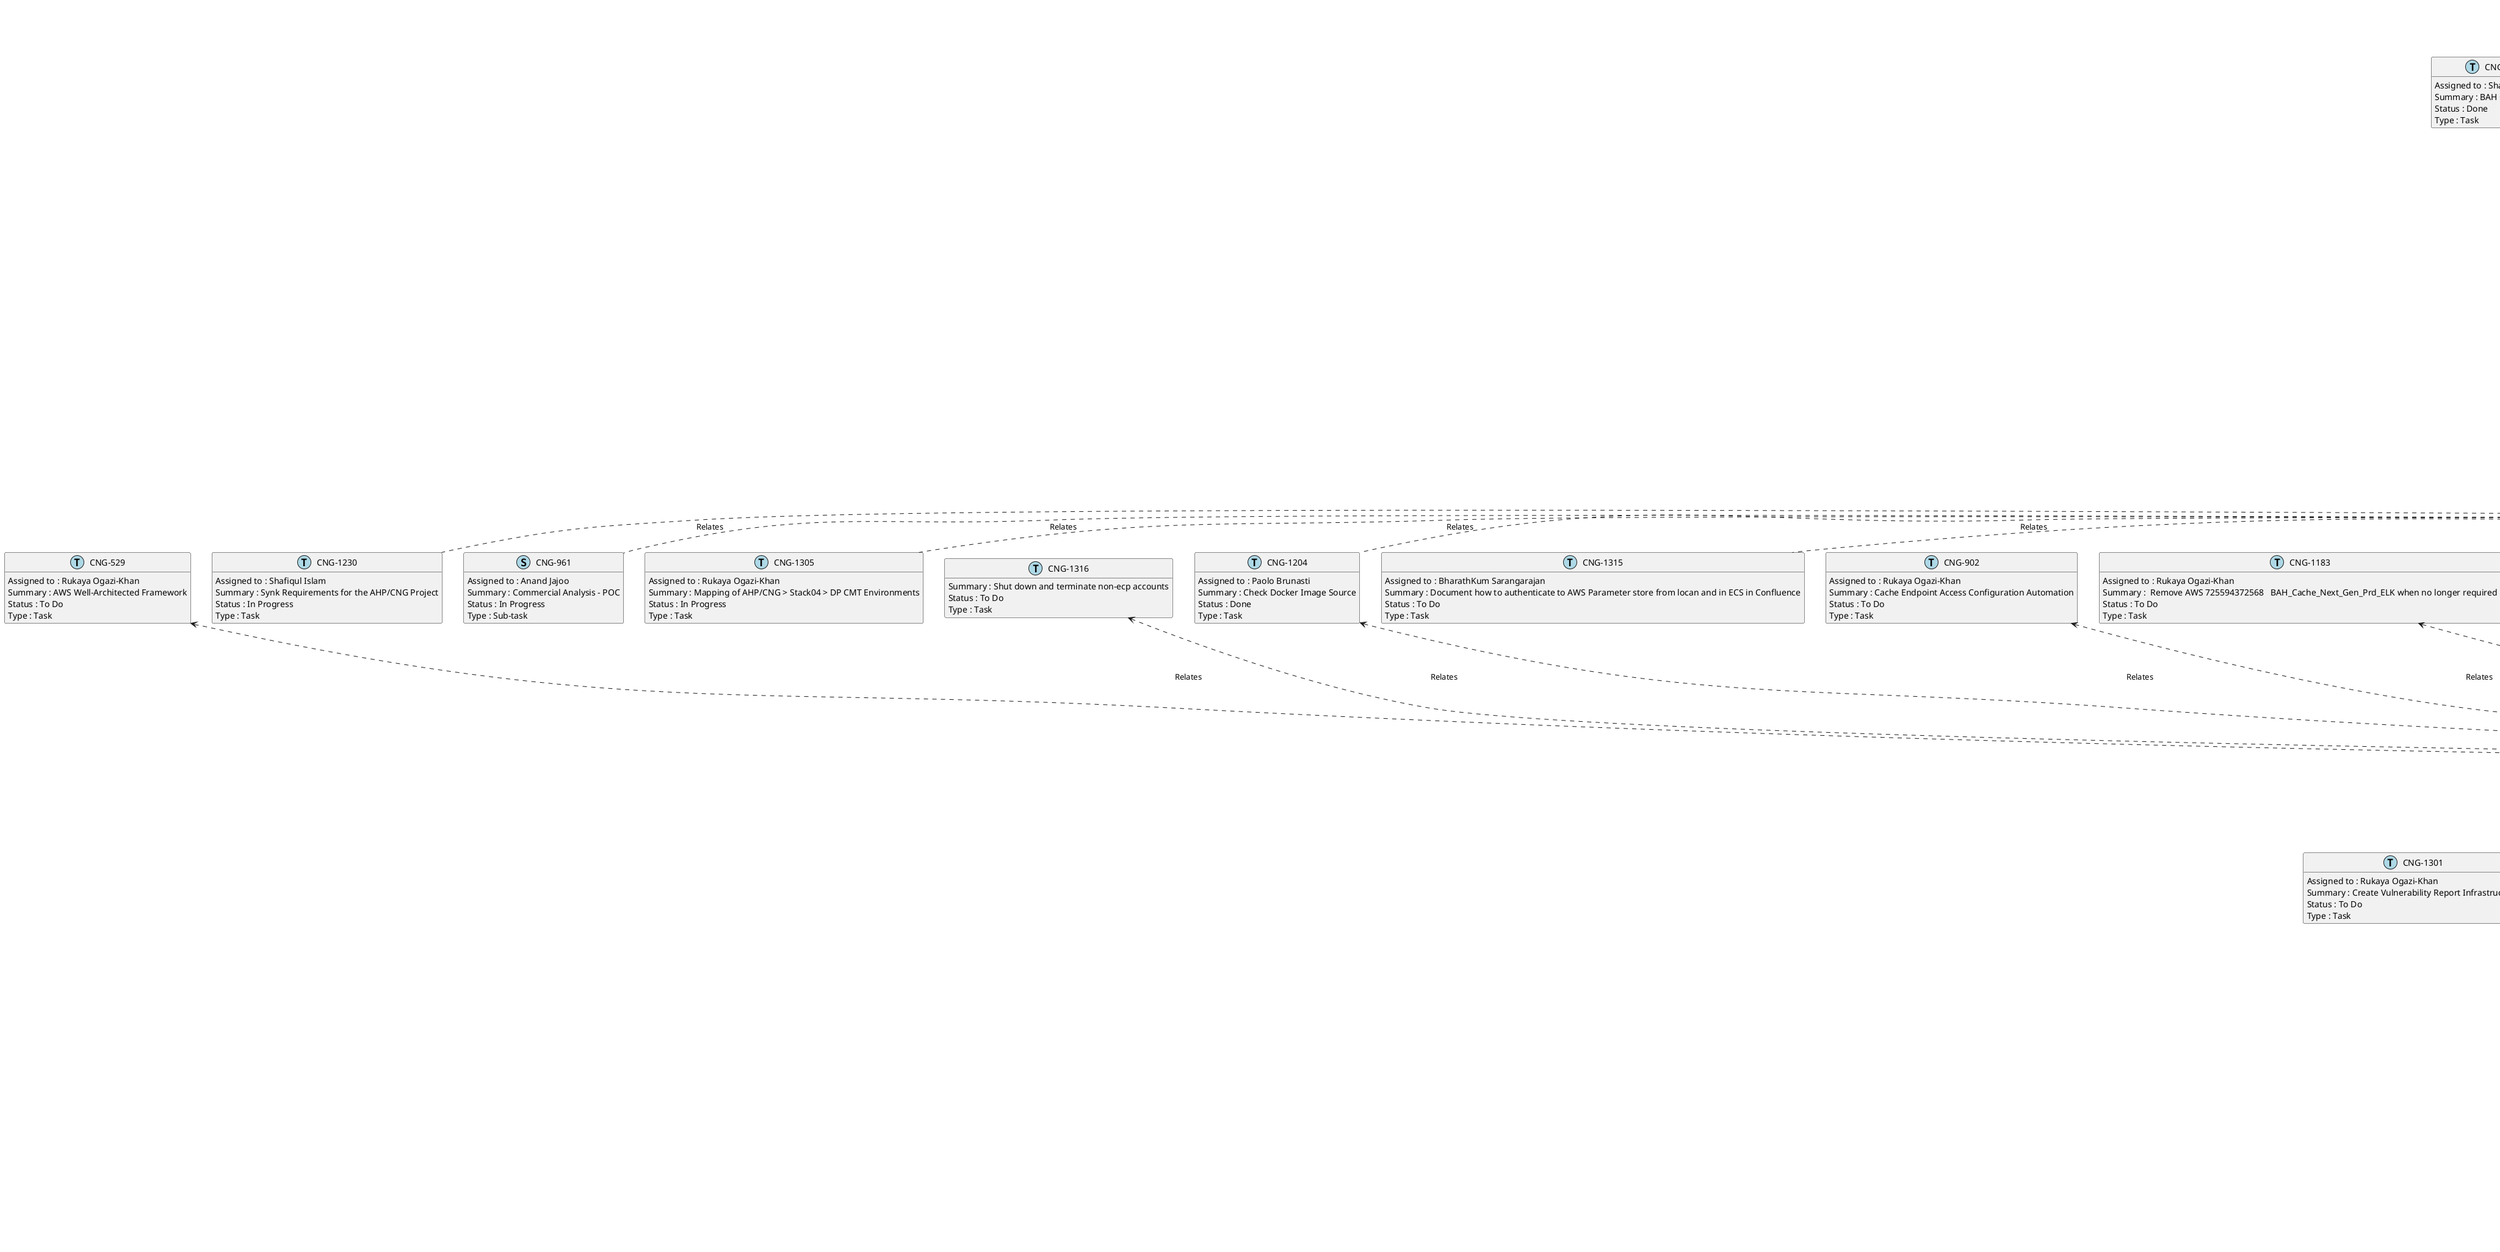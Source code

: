 @startuml
'https://plantuml.com/class-diagram

' GENERATE CLASS DIAGRAM ===========
' Generated at    : Fri May 03 10:09:58 CEST 2024

title Jira Tickets for Link Type Relates
hide empty members

legend
Jira Ticket Status
----
(IN UAT) : 6
(In Review (migrated)) : 3
(To Do) : 74
(Done) : 159
(Dev Review) : 1
(Under Investigation) : 2
(UAT) : 3
(In Progress) : 41
(In System Test) : 4
(Work Complete) : 40
(Raised) : 5
(QA) : 5
(Withdrawn) : 2
(Design Review) : 3
----
Jira Ticket Types
----
(Risks) : 7
(Task) : 214
(Improvement) : 1
(Issue) : 2
(Bug) : 59
(Sub-task) : 58
(Story) : 3
(New Feature) : 4
end legend


' Tickets =======
class "CNG-1208" << (T,lightblue) >> {
  Assigned to : Shafiqul Islam
  Summary : Commercial Analysis - HLD
  Status : To Do
  Type : Task
}

class "CNG-1329" << (T,lightblue) >> {
  Assigned to : Shafiqul Islam
  Summary : Delete old CNG accounts
  Status : To Do
  Type : Task
}

class "CNG-1204" << (T,lightblue) >> {
  Assigned to : Paolo Brunasti
  Summary : Check Docker Image Source
  Status : Done
  Type : Task
}

class "CNG-772" << (B,red) >> {
  Assigned to : Sushant Khandelwal
  Summary : SIT-Unable to see the Batch Completed record in Kibana
  Status : Work Complete
  Type : Bug
}

class "CNG-651" << (T,lightblue) >> {
  Assigned to : Rukaya Ogazi-Khan
  Summary : direct access to elastic search via internal load balancer
  Status : To Do
  Type : Task
}

class "CNG-893" << (T,lightblue) >> {
  Summary : CNG - CMT - Impacted Component - GUI Application -Upgrade 3rd Party Libraries
  Status : To Do
  Type : Task
}

class "CNG-1205" << (T,lightblue) >> {
  Assigned to : Sivagami S
  Summary : POC for Open Search Ingestion pipeline
  Status : Done
  Type : Task
}

class "CNG-892" << (T,lightblue) >> {
  Summary : Testing connectivity on prem to aws on 17-Jul-23 and 24-Jul-23
  Status : Done
  Type : Task
}

class "CNG-1326" << (B,red) >> {
  Summary : spring-core security vulnerabilities  CVE-2022-22950 and CVE-2022-22971 and others in BAHCMT
  Status : Raised
  Type : Bug
}

class "CNG-650" << (T,lightblue) >> {
  Assigned to : Shafiqul Islam
  Summary : Version 1: For the DEV environment, it seems the connectivity between Lambda and ELK instance is not established
  Status : Done
  Type : Task
}

class "CNG-774" << (S,lightblue) >> {
  Assigned to : Shafiqul Islam
  Summary : Misc
  Status : Done
  Type : Sub-task
}

class "CNG-894" << (T,lightblue) >> {
  Assigned to : Liam Rae-McLauchlan
  Summary : Upgrade to latest versions of ELK and Redis.
  Status : Done
  Type : Task
}

class "CNG-776" << (T,lightblue) >> {
  Assigned to : Rukaya Ogazi-Khan
  Summary : Change all references of Full API to BA Holidays Pricing Cache API
  Status : To Do
  Type : Task
}

class "CNG-1200" << (T,lightblue) >> {
  Assigned to : Swagath Ganta
  Summary : Accept TGW attachment in shared accounts
  Status : Done
  Type : Task
}

class "CNG-533" << (T,lightblue) >> {
  Assigned to : Anand Dixit
  Summary : Burst and Batch Controller- CAP2-ASY04-42 release 
  Status : In Progress
  Type : Task
}

class "CNG-896" << (B,red) >> {
  Assigned to : Amreen Fathima
  Summary : Unexpected b/w SOLr response behaviours in SIT
  Status : Work Complete
  Type : Bug
}

class "CNG-654" << (B,red) >> {
  Assigned to : Merin Joseph
  Summary : CNG is issuing availability requests for travel dates in the past
  Status : In System Test
  Type : Bug
}

class "CNG-536" << (B,red) >> {
  Assigned to : Sulafa Malik
  Summary : Deeplink url parameters look to be incorrect
  Status : IN UAT
  Type : Bug
}

class "CNG-899" << (T,lightblue) >> {
  Summary : Complete 'to-be' design template for non-DCE
  Status : Done
  Type : Task
}

class "CNG-415" << (T,lightblue) >> {
  Assigned to : Shafiqul Islam
  Summary : CR-Enable manual updates to Child age range configuration table - Not In Scope for TCS
  Status : To Do
  Type : Task
}

class "CNG-777" << (B,red) >> {
  Assigned to : Sulafa Malik
  Summary : CNG - Batch (CAPTWO) - Impacted Component - Service, Elastic Search, Kibana - CNG should not store availability details without a price.  
  Status : IN UAT
  Type : Bug
}

class "CNG-428" << (S,lightgreen) >> {
  Assigned to : BharathKum Sarangarajan
  Summary : Lock-down incoming Internet traffic to akamai only by validating an encrypted akamai header
  Status : Done
  Type : Story
}

class "CNG-548" << (T,lightblue) >> {
  Assigned to : Sushant Khandelwal
  Summary : B/W compatible SOLR UAT set up
  Status : In Progress
  Type : Task
}

class "CNG-1219" << (T,lightblue) >> {
  Assigned to : Paolo Brunasti
  Summary : Share output of SonarCloud Report
  Status : Done
  Type : Task
}

class "CNG-785" << (T,lightblue) >> {
  Assigned to : BharathKum Sarangarajan
  Summary : Endpoint update in Akamai
  Status : In Progress
  Type : Task
}

class "CNG-542" << (T,lightblue) >> {
  Assigned to : Abinaya Arumugasamy
  Summary : Solr - XML & JSON Response Format Analysis & Requirements 
  Status : Done
  Type : Task
}

class "CNG-421" << (B,red) >> {
  Assigned to : Baranipriya Ramanathan
  Summary : CNG - Batch (CAPTWO) - Impacted Component - Service - Few accommodation is missing in kibana for FH
  Status : Work Complete
  Type : Bug
}

class "CNG-1332" << (B,red) >> {
  Assigned to : Aswathi Ullattil
  Summary : CNG - SOLR API - Sanity Test - Missing field names in SOLR response for FC Proposition
  Status : Work Complete
  Type : Bug
}

class "CNG-665" << (S,lightblue) >> {
  Summary : changes to xdist for CNG-335
  Status : Done
  Type : Sub-task
}

class "CNG-1330" << (T,lightblue) >> {
  Assigned to : Rukaya Ogazi-Khan
  Summary : Migrate code from old AWS account to GitHub before deleting account
  Status : To Do
  Type : Task
}

class "CNG-546" << (N,lightgreen) >> {
  Assigned to : BharathKum Sarangarajan
  Summary : Redis Authentication
  Status : Done
  Type : New Feature
}

class "CNG-1331" << (T,lightblue) >> {
  Assigned to : Rukaya Ogazi-Khan
  Summary : Confirm when old CNG AWS accounts can be deleted
  Status : To Do
  Type : Task
}

class "CNG-667" << (S,lightblue) >> {
  Summary : batch jobs need to be in place before loud live
  Status : In Progress
  Type : Sub-task
}

class "CNG-758" << (T,lightblue) >> {
  Summary : Housekeeping Service 
  Status : Done
  Type : Task
}

class "CNG-879" << (B,red) >> {
  Assigned to : Amreen Fathima
  Summary : SIT SOLR  NOT(!) -Getting null response when we add NOT(!) to HotelID
  Status : Work Complete
  Type : Bug
}

class "CNG-636" << (T,lightblue) >> {
  Assigned to : Nigel Hassett
  Summary : CAPTWO B&B Services over GCC to Redis
  Status : Done
  Type : Task
}

class "CNG-999" << (T,lightblue) >> {
  Assigned to : Amreen Fathima
  Summary : CNG - All API- XDistributor - ST - Different behaviour between APC and CNG when grouping on certain date fields
  Status : QA
  Type : Task
}

class "CNG-878" << (B,red) >> {
  Assigned to : Jayanth Vignesh
  Summary : SIT SOLR  NOT(!) - When a market is specified with not(!) we are able to see the same value in the response
  Status : Work Complete
  Type : Bug
}

class "CNG-518" << (T,lightblue) >> {
  Assigned to : Shafiqul Islam
  Summary : CNG - All API- Impacted Component - Elastic Search, Kibana - Confirm how to update Index Mappings for CNG without wiping out indexed data
  Status : UAT
  Type : Task
}

class "CNG-639" << (T,lightblue) >> {
  Assigned to : Abinaya Arumugasamy
  Summary :  Error codes - Full API 
  Status : Done
  Type : Task
}

class "CNG-1305" << (T,lightblue) >> {
  Assigned to : Rukaya Ogazi-Khan
  Summary : Mapping of AHP/CNG > Stack04 > DP CMT Environments
  Status : In Progress
  Type : Task
}

class "CNG-992" << (B,red) >> {
  Assigned to : Sushant Khandelwal
  Summary : Wrong endpoint captured in SIP URL
  Status : Work Complete
  Type : Bug
}

class "CNG-870" << (T,lightblue) >> {
  Assigned to : Rukaya Ogazi-Khan
  Summary : AWS Application Configuration Automation
  Status : To Do
  Type : Task
}

class "CNG-873" << (T,lightblue) >> {
  Assigned to : Paolo Brunasti
  Summary : Design Tracker 
  Status : In Progress
  Type : Task
}

class "CNG-1301" << (T,lightblue) >> {
  Assigned to : Rukaya Ogazi-Khan
  Summary : Create Vulnerability Report Infrastructure
  Status : To Do
  Type : Task
}

class "CNG-994" << (R,red) >> {
  Assigned to : Shafiqul Islam
  Summary : AWS Release Process
  Status : To Do
  Type : Risks
}

class "CNG-993" << (R,red) >> {
  Assigned to : Sana Fathima
  Summary : LLD Baseline Date impacted due to House Keeping POC
  Status : To Do
  Type : Risks
}

class "CNG-751" << (S,lightblue) >> {
  Assigned to : Abinaya Arumugasamy
  Summary : CNG - Housekeeping - Impacted Component - Lambda -Housekeeping-Lambda
  Status : Done
  Type : Sub-task
}

class "CNG-630" << (T,lightblue) >> {
  Assigned to : Shafiqul Islam
  Summary : BA Cyber Security Requirements 
  Status : Done
  Type : Task
}

class "CNG-512" << (B,red) >> {
  Assigned to : Tony Cassidy
  Summary : Unexpected field, 'event.original', present in Kibana for all propositions
  Status : Work Complete
  Type : Bug
}

class "CNG-996" << (R,red) >> {
  Assigned to : Shafiqul Islam
  Summary : Staging Envs To Be Defined
  Status : To Do
  Type : Risks
}

class "CNG-875" << (T,lightblue) >> {
  Assigned to : BharathKum Sarangarajan
  Summary : Version 1 Questions 
  Status : Done
  Type : Task
}

class "CNG-1300" << (T,lightblue) >> {
  Assigned to : Dileep
  Summary : Rename dev01 to sit01
  Status : In Progress
  Type : Task
}

class "CNG-995" << (R,red) >> {
  Assigned to : Shafiqul Islam
  Summary : NFRs Not Defined
  Status : To Do
  Type : Risks
}

class "CNG-635" << (T,lightblue) >> {
  Assigned to : Liam Rae-McLauchlan
  Summary : 'Hardened' rhel8 AMI 
  Status : Done
  Type : Task
}

class "CNG-997" << (R,red) >> {
  Assigned to : Shafiqul Islam
  Summary : IAG/BAH Review Comments to be made time bound
  Status : To Do
  Type : Risks
}

class "CNG-876" << (B,red) >> {
  Assigned to : Amreen Fathima
  Summary : SIT SOLR  NOT(!) - Getting default Null response for a ! query though values are present in the Cache for FC Proposition
  Status : Work Complete
  Type : Bug
}

class "CNG-770" << (T,lightblue) >> {
  Assigned to : Shafiqul Islam
  Summary : BAH Golden AMIs POC
  Status : Done
  Type : Task
}

class "CNG-891" << (B,red) >> {
  Assigned to : Amreen Fathima
  Summary : SIT SOLR-Facet with fq operation has different behaviour in New and Old solr
  Status : Work Complete
  Type : Bug
}

class "CNG-890" << (B,red) >> {
  Assigned to : Merin Joseph
  Summary : SIT SOLR- Unable to get the response for HO Proposition
  Status : Work Complete
  Type : Bug
}

class "CNG-769" << (T,lightblue) >> {
  Assigned to : Shafiqul Islam
  Summary : BAH Golden AMIs
  Status : Done
  Type : Task
}

class "CNG-768" << (T,lightblue) >> {
  Assigned to : Shafiqul Islam
  Summary : CNG - Batch (CAPTWO), All API - Impacted Component - Redis, Elastic Search, Kibana, Infrastructure/Connectivity/Version-1 Tasks - Redis
  Status : Done
  Type : Task
}

class "CNG-529" << (T,lightblue) >> {
  Assigned to : Rukaya Ogazi-Khan
  Summary : AWS Well-Architected Framework
  Status : To Do
  Type : Task
}

class "CNG-528" << (T,lightblue) >> {
  Assigned to : Sushant Khandelwal
  Summary : CNG - Batch - Redis - ST -Redis error monitoring in Batch Controller
  Status : Done
  Type : Task
}

class "CNG-1318" << (T,lightblue) >> {
  Assigned to : BharathKum Sarangarajan
  Summary : IB Deelink LLD
  Status : To Do
  Type : Task
}

class "CNG-1316" << (T,lightblue) >> {
  Summary : Shut down and terminate non-ecp accounts 
  Status : To Do
  Type : Task
}

class "CNG-1317" << (T,lightblue) >> {
  Assigned to : Mahima Verma
  Summary : IB Deelink HLD
  Status : Done
  Type : Task
}

class "CNG-882" << (B,red) >> {
  Assigned to : Amreen Fathima
  Summary : SIT SOLr-Other values returned apart from fq value
  Status : Work Complete
  Type : Bug
}

class "CNG-1315" << (T,lightblue) >> {
  Assigned to : BharathKum Sarangarajan
  Summary : Document how to authenticate to AWS Parameter store from locan and in ECS in Confluence 
  Status : To Do
  Type : Task
}

class "CNG-881" << (B,red) >> {
  Summary : SOLR B/W Compatible API SIT  for NOT(!) handling 
  Status : Raised
  Type : Bug
}

class "CNG-521" << (B,red) >> {
  Assigned to : Jon Funnell
  Summary : burst controller throws ERROR com.ba.captwo.framework.event.produce.MessageProducerImpl [Dest=BAHCMT.BURST.DATAEVENT.CMH.EVENTS.ALIAS] and [DT=json]
  Status : IN UAT
  Type : Bug
}

class "CNG-883" << (T,lightblue) >> {
  Assigned to : Ketaki Baisani
  Summary : fix the error-ed out Junits of Solr API and Common API as part of automated deployment pipeline of Solr
  Status : Done
  Type : Task
}

class "CNG-641" << (T,lightblue) >> {
  Summary : need to update sample queries for positive and negative scenarios- Full API
  Status : Done
  Type : Task
}

class "CNG-523" << (N,lightgreen) >> {
  Assigned to : Sushant Khandelwal
  Summary : Look at options for encrypting data in transit from batch controller to redis
  Status : Done
  Type : New Feature
}

class "CNG-765" << (S,lightblue) >> {
  Assigned to : Jon Funnell
  Summary : CMT User Guide
  Status : In Progress
  Type : Sub-task
}

class "CNG-522" << (N,lightgreen) >> {
  Assigned to : Nigel Hassett
  Summary : Look at options for compression in redis
  Status : Done
  Type : New Feature
}

class "CNG-767" << (S,lightblue) >> {
  Assigned to : Shafiqul Islam
  Summary : Version 1 CRs to be discussed
  Status : Done
  Type : Sub-task
}

class "CNG-646" << (B,red) >> {
  Assigned to : Sulafa Malik
  Summary : HolidayFinder url MONTH parameter should be based on customers month of departure not arrival (overnight flights)
  Status : IN UAT
  Type : Bug
}

class "CNG-524" << (N,lightgreen) >> {
  Assigned to : Nigel Hassett
  Summary : remove the need for SENTINEL in captwov2 batch controller, just connect directly to Redis
  Status : Done
  Type : New Feature
}

class "CNG-887" << (B,red) >> {
  Assigned to : Riti Agarwal
  Summary : CNG - All API- Message Queue - ST - Unable to process any Search requests as Queue full - UAT environment
  Status : Under Investigation
  Type : Bug
}

class "CNG-460" << (B,red) >> {
  Assigned to : Tony Cassidy
  Summary : F+C not storing results for upgraded cabins as expected
  Status : Work Complete
  Type : Bug
}

class "CNG-581" << (S,lightblue) >> {
  Assigned to : Abdul Kader Nabil
  Summary : Analysis of different Pax mix from the cache & age ranges in Full API
  Status : Done
  Type : Sub-task
}

class "CNG-1407" << (T,lightblue) >> {
  Summary : Design Tracker CNG-873 Done/Archived Jiras
  Status : To Do
  Type : Task
}

class "CNG-694" << (B,red) >> {
  Assigned to : Amreen Fathima
  Summary : SIT SOLr-browse handler is not giving response.
  Status : Work Complete
  Type : Bug
}

class "CNG-697" << (T,lightblue) >> {
  Assigned to : Shafiqul Islam
  Summary : API Consumers (Internal and External)
  Status : In Progress
  Type : Task
}

class "CNG-696" << (T,lightblue) >> {
  Assigned to : Shafiqul Islam
  Summary : Misc
  Status : In Progress
  Type : Task
}

class "CNG-699" << (T,lightblue) >> {
  Assigned to : Shafiqul Islam
  Summary : Version 1 Deliverables - CR 05-Apr-2023
  Status : Done
  Type : Task
}

class "CNG-457" << (B,red) >> {
  Assigned to : Merin Joseph
  Summary : CNG - Batch (CAPTWO) - Impacted Component - Service - Review and update HO rules for excluding hotels from the Cache
  Status : Withdrawn
  Type : Bug
}

class "CNG-698" << (T,lightblue) >> {
  Assigned to : Shafiqul Islam
  Summary : CSO Project Assurance - CSO Ref: PA470
  Status : Done
  Type : Task
}

class "CNG-459" << (B,red) >> {
  Assigned to : Tony Cassidy
  Summary : Current retry logic results in failed searches being re-issued many times
  Status : Work Complete
  Type : Bug
}

class "CNG-458" << (B,red) >> {
  Assigned to : Jon Funnell
  Summary : CNG - Batch (CAPTWO) - Impacted Component - Service - Review and update CO rules for excluding results from the Cache
  Status : Work Complete
  Type : Bug
}

class "CNG-1097" << (T,lightblue) >> {
  Assigned to : BharathKum Sarangarajan
  Summary : Trace LLD to business requirements/User Stories 
  Status : Done
  Type : Task
}

class "CNG-1095" << (T,lightblue) >> {
  Assigned to : BharathKum Sarangarajan
  Summary : Update CNG-AWS Configurations 
  Status : Done
  Type : Task
}

class "CNG-590" << (S,lightblue) >> {
  Assigned to : Shafiqul Islam
  Summary : BA Holidays Pricing Cache API (Full API) - Build
  Status : To Do
  Type : Sub-task
}

class "CNG-1096" << (T,lightblue) >> {
  Assigned to : BharathKum Sarangarajan
  Summary : Reformat LLD 
  Status : Done
  Type : Task
}

class "CNG-1094" << (T,lightblue) >> {
  Assigned to : BharathKum Sarangarajan
  Summary : Revise LLD to make it more concise 
  Status : Done
  Type : Task
}

class "CNG-591" << (S,lightblue) >> {
  Assigned to : Shafiqul Islam
  Summary : BA Holidays Pricing Cache API (Full API) - SIT
  Status : To Do
  Type : Sub-task
}

class "CNG-908" << (T,lightblue) >> {
  Assigned to : BharathKum Sarangarajan
  Summary : Cache Endpoint Access Configuration
  Status : In Progress
  Type : Task
}

class "CNG-901" << (T,lightblue) >> {
  Summary : Redis/Sentinel: Configure Load Balancer.  Rework of Redis
  Status : Done
  Type : Task
}

class "CNG-903" << (T,lightblue) >> {
  Summary : Implement NFRs
  Status : Done
  Type : Task
}

class "CNG-902" << (T,lightblue) >> {
  Assigned to : Rukaya Ogazi-Khan
  Summary : Cache Endpoint Access Configuration Automation
  Status : To Do
  Type : Task
}

class "CNG-907" << (T,lightblue) >> {
  Summary : Complete BA AWS Account Evidence 
  Status : Done
  Type : Task
}

class "CNG-906" << (T,lightblue) >> {
  Assigned to : Rukaya Ogazi-Khan
  Summary : SSL Certificates in AWS
  Status : To Do
  Type : Task
}

class "CNG-585" << (S,lightblue) >> {
  Assigned to : Anand Dixit
  Summary : SIP B/W Compatible API SIT
  Status : Done
  Type : Sub-task
}

class "CNG-589" << (S,lightblue) >> {
  Assigned to : Shafiqul Islam
  Summary : BA Holidays Pricing Cache API (Full API) - Design
  Status : In Progress
  Type : Sub-task
}

class "CNG-467" << (B,red) >> {
  Assigned to : Merin Joseph
  Summary : CNG UAT - Amended Search Requests not Bursting at all
  Status : Work Complete
  Type : Bug
}

class "CNG-1099" << (T,lightblue) >> {
  Assigned to : BharathKum Sarangarajan
  Summary : Transfer CNG-AWS Configurations file to Confluence 
  Status : Done
  Type : Task
}

class "CNG-1185" << (T,lightblue) >> {
  Assigned to : Rukaya Ogazi-Khan
  Summary : AWS Support Requirements
  Status : To Do
  Type : Task
}

class "CNG-1183" << (T,lightblue) >> {
  Assigned to : Rukaya Ogazi-Khan
  Summary :  Remove AWS 725594372568   BAH_Cache_Next_Gen_Prd_ELK when no longer required
  Status : To Do
  Type : Task
}

class "CNG-1060" << (T,lightblue) >> {
  Assigned to : Rukaya Ogazi-Khan
  Summary : CNG-Commercial Analysis -POC Dependency
  Status : To Do
  Type : Task
}

class "CNG-1181" << (T,lightblue) >> {
  Assigned to : Dileep
  Summary : AWS Account 247992592744 to be terminated
  Status : Done
  Type : Task
}

class "CNG-680" << (S,lightblue) >> {
  Summary : CMT and Ref Data SIT
  Status : In Progress
  Type : Sub-task
}

class "CNG-1061" << (I,lightblue) >> {
  Assigned to : Liam Rae-McLauchlan
  Summary : AWS - Terraform (ELK) - Improve ALB + ASG attachements
  Status : Done
  Type : Improvement
}

class "CNG-1182" << (T,lightblue) >> {
  Assigned to : Shafiqul Islam
  Summary : ECP AWS Account Ownership Model
  Status : To Do
  Type : Task
}

class "CNG-440" << (T,lightblue) >> {
  Assigned to : Shafiqul Islam
  Summary : CR - manual updates to reference data table - MEALPLANCODES  in CMT -Not In Scope for TCS
  Status : To Do
  Type : Task
}

class "CNG-682" << (S,lightblue) >> {
  Summary : CMT and Ref Data Release Activities Including Loud Live Requirements
  Status : To Do
  Type : Sub-task
}

class "CNG-561" << (T,lightblue) >> {
  Assigned to : Abinaya Arumugasamy
  Summary : SOLAR API Data Mapping - SIT
  Status : Done
  Type : Task
}

class "CNG-560" << (S,lightblue) >> {
  Summary : Solr API - Release Activities/Prerequisites 
  Status : To Do
  Type : Sub-task
}

class "CNG-681" << (S,lightblue) >> {
  Assigned to : Sulafa Malik
  Summary : CMT and Ref Data UAT
  Status : In Progress
  Type : Sub-task
}

class "CNG-795" << (T,lightblue) >> {
  Assigned to : Shafiqul Islam
  Summary : CNG Working Group/General Actions
  Status : In Progress
  Type : Task
}

class "CNG-677" << (S,lightblue) >> {
  Assigned to : Sushant Khandelwal
  Summary : Versioning of lambdas
  Status : Done
  Type : Sub-task
}

class "CNG-1068" << (T,lightblue) >> {
  Assigned to : Liam Rae-McLauchlan
  Summary : SPIKE - Investigate Opensearch to replace ElasticSearch
  Status : Done
  Type : Task
}

class "CNG-1189" << (T,lightblue) >> {
  Assigned to : Rukaya Ogazi-Khan
  Summary : Whitelist AWS CAPTWO IPs to OpenSearch endpoint
  Status : To Do
  Type : Task
}

class "CNG-1069" << (T,lightblue) >> {
  Assigned to : Liam Rae-McLauchlan
  Summary : SPIKE - Investigate use of Elasticache for Redis
  Status : Done
  Type : Task
}

class "CNG-558" << (S,lightblue) >> {
  Summary : Solr API - SIT
  Status : To Do
  Type : Sub-task
}

class "CNG-679" << (S,lightblue) >> {
  Summary : CMT and Ref Data Build & Package
  Status : In Progress
  Type : Sub-task
}

class "CNG-437" << (B,red) >> {
  Assigned to : Tony Cassidy
  Summary : Inappropriate Data Types used for fields across the different indexes
  Status : Work Complete
  Type : Bug
}

class "CNG-1187" << (T,lightblue) >> {
  Summary : Cutover Planning
  Status : To Do
  Type : Task
}

class "CNG-678" << (S,lightblue) >> {
  Assigned to : Anand Dixit
  Summary : AWS-Logging and Monitoring
  Status : Done
  Type : Sub-task
}

class "CNG-557" << (S,lightblue) >> {
  Assigned to : Shafiqul Islam
  Summary : Solr API - Build
  Status : In Progress
  Type : Sub-task
}

class "CNG-1067" << (T,lightblue) >> {
  Assigned to : Liam Rae-McLauchlan
  Summary : P.O.C - Deploy AWS Infra to ECP-DEV account
  Status : Done
  Type : Task
}

class "CNG-436" << (B,red) >> {
  Assigned to : Tony Cassidy
  Summary : Inconsistent Paxmix field types and names across different indexes
  Status : Work Complete
  Type : Bug
}

class "CNG-1075" << (T,lightblue) >> {
  Assigned to : Rukaya Ogazi-Khan
  Summary : AWS - Create a forecast for OPEX for all AWS Environments
  Status : In Progress
  Type : Task
}

class "CNG-1197" << (T,lightblue) >> {
  Assigned to : Sulafa Malik
  Summary : CNG - CMT - Test Case Review
  Status : Done
  Type : Task
}

class "CNG-1073" << (S,lightblue) >> {
  Assigned to : Surya Prakash Bhallamudi
  Summary : Code Review Checklist 
  Status : Done
  Type : Sub-task
}

class "CNG-1074" << (S,lightblue) >> {
  Assigned to : BharathKum Sarangarajan
  Summary : TCS Show and Tell for SOLR API 
  Status : Done
  Type : Sub-task
}

class "CNG-1071" << (T,lightblue) >> {
  Assigned to : Liam Rae-McLauchlan
  Summary : Rebuild Redis EC2 instances using ECP base AMIs
  Status : Done
  Type : Task
}

class "CNG-691" << (B,red) >> {
  Assigned to : Amreen Fathima
  Summary : SIT SOLr-Safe handler is not giving response.
  Status : Work Complete
  Type : Bug
}

class "CNG-1072" << (T,lightblue) >> {
  Assigned to : Liam Rae-McLauchlan
  Summary : Rebuild Elasticsearch AMIs to be ECP Compliant
  Status : Done
  Type : Task
}

class "CNG-1193" << (T,lightblue) >> {
  Assigned to : Jon Funnell
  Summary : CNG - Burst and Batch - Test Case Review
  Status : Done
  Type : Task
}

class "CNG-1190" << (T,lightblue) >> {
  Assigned to : Shafiqul Islam
  Summary : CR - manual updates to reference data table HOTEL_BRAND_CHAIN_INFO
  Status : To Do
  Type : Task
}

class "CNG-693" << (B,red) >> {
  Assigned to : Amreen Fathima
  Summary : SIT SOLr-query handler is not giving response.
  Status : Work Complete
  Type : Bug
}

class "CNG-1070" << (T,lightblue) >> {
  Assigned to : Liam Rae-McLauchlan
  Summary : Routing and Networking for ECP Dev
  Status : Done
  Type : Task
}

class "CNG-692" << (B,red) >> {
  Assigned to : Amreen Fathima
  Summary : SIT SOLr-bahpricefeed handler is not giving response.
  Status : Work Complete
  Type : Bug
}

class "CNG-684" << (S,lightblue) >> {
  Assigned to : Shafiqul Islam
  Summary : Burst & Batch Controller Analysis and Design
  Status : To Do
  Type : Sub-task
}

class "CNG-562" << (T,lightblue) >> {
  Assigned to : Sushant Khandelwal
  Summary : CNG - All API - Infrastructure - Build - AWS Inspector Scan Infra vulnerabilities
  Status : Done
  Type : Task
}

class "CNG-441" << (T,lightblue) >> {
  Assigned to : Merin Joseph
  Summary : manual updates to reference data table - AGE_RANGE_INFO   in CMT
  Status : Done
  Type : Task
}

class "CNG-686" << (S,lightblue) >> {
  Summary : CNG - Burst & Batch Controller - SIT
  Status : QA
  Type : Sub-task
}

class "CNG-444" << (B,red) >> {
  Assigned to : Tony Cassidy
  Summary : CNG - Batch (CAPTWO) - Impacted Component - Service - CNG UAT - F+C Packages - Not all being cached when compared against front end
  Status : Work Complete
  Type : Bug
}

class "CNG-685" << (S,lightblue) >> {
  Assigned to : Merin Joseph
  Summary : Burst & Batch Controller Build
  Status : To Do
  Type : Sub-task
}

class "CNG-688" << (S,lightblue) >> {
  Summary : Burst & Batch Controller Release Activities
  Status : To Do
  Type : Sub-task
}

class "CNG-687" << (S,lightblue) >> {
  Assigned to : Sulafa Malik
  Summary : Burst & Batch Controller UAT
  Status : To Do
  Type : Sub-task
}

class "CNG-1042" << (S,lightblue) >> {
  Assigned to : Liam Rae-McLauchlan
  Summary : Environment Strategy for CNG - Need of Development environment
  Status : In Progress
  Type : Sub-task
}

class "CNG-1282" << (T,lightblue) >> {
  Assigned to : Deepak Ingwale
  Summary : Crete clear document on how to deploy and test SolrAPI locally
  Status : Done
  Type : Task
}

class "CNG-1281" << (T,lightblue) >> {
  Assigned to : Rukaya Ogazi-Khan
  Summary : AWS Resource Naming Conventions
  Status : To Do
  Type : Task
}

class "CNG-813" << (T,lightblue) >> {
  Summary : SOLAR API Data Mapping - Build
  Status : Done
  Type : Task
}

class "CNG-934" << (T,lightblue) >> {
  Summary : Full API - Add response schemas for other propositions - Design
  Status : Done
  Type : Task
}

class "CNG-933" << (T,lightblue) >> {
  Summary : Full API - Akamai flow to be added - Design
  Status : Done
  Type : Task
}

class "CNG-936" << (B,red) >> {
  Assigned to : Abinaya Arumugasamy
  Summary : SIT SIP-  Special Characters are not being shown properly
  Status : Work Complete
  Type : Bug
}

class "CNG-814" << (S,lightblue) >> {
  Summary : Solr API - Environment Set Up & Configuration 
  Status : In Progress
  Type : Sub-task
}

class "CNG-938" << (B,red) >> {
  Assigned to : Sushant Khandelwal
  Summary : SIT: Unable to see records in the Kibana
  Status : Work Complete
  Type : Bug
}

class "CNG-1167" << (T,lightblue) >> {
  Assigned to : Hamida Rehman
  Summary : Interim code review 2
  Status : Done
  Type : Task
}

class "CNG-1289" << (T,lightblue) >> {
  Summary : Solr API Build CNG-557 Done/Archived Jiras
  Status : To Do
  Type : Task
}

class "CNG-1168" << (T,lightblue) >> {
  Assigned to : Hamida Rehman
  Summary : Interim code review 3 
  Status : Done
  Type : Task
}

class "CNG-1165" << (T,lightblue) >> {
  Assigned to : Hamida Rehman
  Summary : Interim LLD review 2
  Status : Done
  Type : Task
}

class "CNG-1166" << (T,lightblue) >> {
  Assigned to : Hamida Rehman
  Summary : Interim LLD review 3
  Status : Done
  Type : Task
}

class "CNG-931" << (T,lightblue) >> {
  Summary : Full API - Baseline & Sign Off LLD
  Status : Done
  Type : Task
}

class "CNG-1174" << (S,lightblue) >> {
  Summary : CMT and Ref Data - BAU Support Requirements
  Status : To Do
  Type : Sub-task
}

class "CNG-1296" << (T,lightblue) >> {
  Assigned to : Deepak Ingwale
  Summary : Merge Solr API and Common Library code to Main branch (raise a Jira ticket if there are any issues)
  Status : Done
  Type : Task
}

class "CNG-1175" << (T,lightblue) >> {
  Assigned to : Rukaya Ogazi-Khan
  Summary : East-West firewalls for CAPTWO Stack 4 DCE to CNG/AHP Project  and to DP DCE
  Status : In Progress
  Type : Task
}

class "CNG-1172" << (S,lightblue) >> {
  Summary : CMT and Ref Data - Transition to BAU
  Status : To Do
  Type : Sub-task
}

class "CNG-1051" << (S,lightblue) >> {
  Assigned to : BharathKum Sarangarajan
  Summary : Validate the SOLR URL's to ensure we have covered it in our LLD and Code. 
  Status : Done
  Type : Sub-task
}

class "CNG-945" << (B,red) >> {
  Assigned to : Rajeswari Vijayal Neelakantan
  Summary : SIT SIP- Datatype differ in CNG SIP API for AveragePricePerPerson
  Status : Work Complete
  Type : Bug
}

class "CNG-703" << (S,lightblue) >> {
  Assigned to : Shafiqul Islam
  Summary : CNG - Full API- Lambda - ST- API / Lambda testing
  Status : Done
  Type : Sub-task
}

class "CNG-702" << (S,lightblue) >> {
  Assigned to : Shafiqul Islam
  Summary : Create DNS & certificates for BAH Cache
  Status : Done
  Type : Sub-task
}

class "CNG-705" << (S,lightblue) >> {
  Assigned to : Shafiqul Islam
  Summary : CNG - Full API- Layers - ST- Name change in 2 layers used by lambda
  Status : Done
  Type : Sub-task
}

class "CNG-704" << (S,lightblue) >> {
  Assigned to : Shafiqul Islam
  Summary : CNG - Batch (CAPTWO), All API- Impacted Component - Elastic Search, Kibana, Infrastructure/Connectivity/Version-1 Tasks - Adopt HTTPS between internal ELK services
  Status : Done
  Type : Sub-task
}

class "CNG-948" << (T,lightblue) >> {
  Assigned to : Sushant Khandelwal
  Summary : Solr - AWS Parameter Store - Build
  Status : Done
  Type : Task
}

class "CNG-708" << (B,red) >> {
  Assigned to : Amreen Fathima
  Summary : CNG - SOLR API - NOT(!) Logic
  Status : In System Test
  Type : Bug
}

class "CNG-1299" << (T,lightblue) >> {
  Assigned to : BharathKum Sarangarajan
  Summary : Enable On-prem connectivity to SOLR API via NLB
  Status : In Progress
  Type : Task
}

class "CNG-1179" << (T,lightblue) >> {
  Assigned to : Rukaya Ogazi-Khan
  Summary : Create AWS Infra LLD
  Status : To Do
  Type : Task
}

class "CNG-822" << (T,lightblue) >> {
  Assigned to : Sankaranarayanan Kopparasukavi
  Summary : SOLR API Javabin Response Format - Build
  Status : Done
  Type : Task
}

class "CNG-1176" << (T,lightblue) >> {
  Assigned to : Liam Rae-McLauchlan
  Summary : AWS Account Validation
  Status : Done
  Type : Task
}

class "CNG-701" << (S,lightblue) >> {
  Assigned to : Shafiqul Islam
  Summary : CNG - Full API- Kibana - ST- (ELK) Kibana Access
  Status : Done
  Type : Sub-task
}

class "CNG-821" << (T,lightblue) >> {
  Summary : SOLR API JSON Response Format - Build
  Status : Done
  Type : Task
}

class "CNG-700" << (T,lightblue) >> {
  Assigned to : Shafiqul Islam
  Summary : Change Requests 
  Status : To Do
  Type : Task
}

class "CNG-1141" << (T,lightblue) >> {
  Assigned to : Amreen Fathima
  Summary : Make assumptions for peak load 
  Status : To Do
  Type : Task
}

class "CNG-1021" << (S,lightblue) >> {
  Assigned to : Sushant Khandelwal
  Summary : Performance Testing-Pool Connection Issue in DevPerf and E2E Environment 
  Status : Done
  Type : Sub-task
}

class "CNG-1142" << (T,lightblue) >> {
  Assigned to : Stephy Aniyan
  Summary : Decide approach to create test data
  Status : To Do
  Type : Task
}

class "CNG-1382" << (T,lightblue) >> {
  Assigned to : Philip Adams
  Summary : NFRs for the SOLR API
  Status : To Do
  Type : Task
}

class "CNG-1140" << (T,lightblue) >> {
  Assigned to : Amreen Fathima
  Summary : Identify source of NFRs obtained to date
  Status : To Do
  Type : Task
}

class "CNG-483" << (B,red) >> {
  Assigned to : Tony Cassidy
  Summary : CO, FC - not all availability responses messages being cached for a CMT ref id
  Status : Work Complete
  Type : Bug
}

class "CNG-919" << (T,lightblue) >> {
  Summary : Solr - NOT(!) Logic - Build
  Status : Done
  Type : Task
}

class "CNG-911" << (T,lightblue) >> {
  Summary : Full API Environment Variables & Configuration Parameters
  Status : Done
  Type : Task
}

class "CNG-915" << (B,red) >> {
  Assigned to : Amreen Fathima
  Summary : SIT SIP- Different Timezone is shown in existing SIP API and New SIP API
  Status : Work Complete
  Type : Bug
}

class "CNG-918" << (T,lightblue) >> {
  Summary : Solr - NOT(!) Logic - Design
  Status : Done
  Type : Task
}

class "CNG-1028" << (S,lightblue) >> {
  Assigned to : BharathKum Sarangarajan
  Summary : LLD is done in word document and not confluence..we need to move this to confluence and segerate them properly. LLD does not have proper traecability to Requirement Jiras. First SOLR API will be picked and migrated to confluence
  Status : Done
  Type : Sub-task
}

class "CNG-1149" << (T,lightblue) >> {
  Assigned to : BharathKum Sarangarajan
  Summary : Move to spring boot and continue to refactor code
  Status : Done
  Type : Task
}

class "CNG-1029" << (S,lightblue) >> {
  Assigned to : Shafiqul Islam
  Summary : Repo cleanup - Lot of dead branches. Action is for the team to identify all the necessary code and merge to base branch and delete the others.
  Status : In Review (migrated)
  Type : Sub-task
}

class "CNG-1147" << (T,lightblue) >> {
  Assigned to : BharathKum Sarangarajan
  Summary : Impact assess application design based on new AWS infra
  Status : Done
  Type : Task
}

class "CNG-1148" << (T,lightblue) >> {
  Assigned to : BharathKum Sarangarajan
  Summary : Impact assess code based on new AWS infra
  Status : Done
  Type : Task
}

class "CNG-1145" << (T,lightblue) >> {
  Assigned to : Surya Prakash Bhallamudi
  Summary : Initial external code review
  Status : Done
  Type : Task
}

class "CNG-479" << (B,red) >> {
  Assigned to : Jon Funnell
  Summary : Format of cngKey data for FC doesn't looks correct
  Status : Work Complete
  Type : Bug
}

class "CNG-1024" << (S,lightblue) >> {
  Assigned to : Shafiqul Islam
  Summary : Definition of DoD and DoR for User Story
  Status : In Review (migrated)
  Type : Sub-task
}

class "CNG-599" << (T,lightblue) >> {
  Assigned to : Abinaya Arumugasamy
  Summary : Full API data mapping review with Jon 
  Status : Done
  Type : Task
}

class "CNG-1143" << (S,lightblue) >> {
  Assigned to : Shafiqul Islam
  Summary : Solr API - Business Requirements
  Status : Done
  Type : Sub-task
}

class "CNG-1023" << (T,lightblue) >> {
  Assigned to : Riti Agarwal
  Summary : CNG-Ways of Working-Increment Zero- Agree and align on ways of working for CNG project
  Status : In Progress
  Type : Task
}

class "CNG-1386" << (B,red) >> {
  Assigned to : Deepak Ingwale
  Summary : Build pipeline issues in DEV and SIT
  Status : Under Investigation
  Type : Bug
}

class "CNG-1144" << (T,lightblue) >> {
  Assigned to : Hamida Rehman
  Summary : Initial external LLD review
  Status : Done
  Type : Task
}

class "CNG-1273" << (T,lightblue) >> {
  Assigned to : Rukaya Ogazi-Khan
  Summary : Update Application User Persona 
  Status : Design Review
  Type : Task
}

class "CNG-1152" << (T,lightblue) >> {
  Assigned to : Deepak Ingwale
  Summary : Dockerize
  Status : Done
  Type : Task
}

class "CNG-1153" << (T,lightblue) >> {
  Assigned to : Stephy Aniyan
  Summary : HTTP Request Compression in CAPTWO
  Status : QA
  Type : Task
}

class "CNG-1274" << (T,lightblue) >> {
  Assigned to : Rukaya Ogazi-Khan
  Summary : Standardisation of GitHub repo names
  Status : To Do
  Type : Task
}

class "CNG-1150" << (T,lightblue) >> {
  Assigned to : Deepak Ingwale
  Summary : Push to Fargate
  Status : Done
  Type : Task
}

class "CNG-491" << (T,lightblue) >> {
  Assigned to : Riti Agarwal
  Summary : CNG - All API, Housekeeping - Impacted Component - Elastic Search, Kibana, Lambda - Identify if we can delete unwanted data from the index using existing ELS / Kibana functionality
  Status : Done
  Type : Task
}

class "CNG-1151" << (T,lightblue) >> {
  Assigned to : BharathKum Sarangarajan
  Summary : Connect to Elastic/Open Search
  Status : In Progress
  Type : Task
}

class "CNG-1030" << (S,lightblue) >> {
  Assigned to : Pratik Desai
  Summary : Internal Code Review for SOLR API first and capture review comments in Git Hub
  Status : In Review (migrated)
  Type : Sub-task
}

class "CNG-494" << (B,red) >> {
  Assigned to : Sulafa Malik
  Summary : CMT - unexpected handling of First and Last Travel dates when adding End Exec date
  Status : IN UAT
  Type : Bug
}

class "CNG-804" << (S,lightblue) >> {
  Assigned to : Jon Funnell
  Summary : Support Guide for interpreting Search Status
  Status : To Do
  Type : Sub-task
}

class "CNG-806" << (T,lightblue) >> {
  Assigned to : Abinaya Arumugasamy
  Summary : SOLR API XML Response Format - Build
  Status : Done
  Type : Task
}

class "CNG-927" << (T,lightblue) >> {
  Assigned to : Deepak Ingwale
  Summary : Solr - ^(boost) Logic - Build
  Status : Done
  Type : Task
}

class "CNG-1039" << (S,lightblue) >> {
  Assigned to : Stephy Aniyan
  Summary : Decide approach on Test Strategy for SOLR API and prepare Test Strategy document.
  Status : In Progress
  Type : Sub-task
}

class "CNG-485" << (S,lightgreen) >> {
  Assigned to : Sulafa Malik
  Summary : (3844) - Informational Logging - Batch Controller (CAPTWO)
  Status : UAT
  Type : Story
}

class "CNG-1279" << (T,lightblue) >> {
  Assigned to : Rukaya Ogazi-Khan
  Summary : Define steps for setting up new AWS account with firewall rules etc
  Status : To Do
  Type : Task
}

class "CNG-1159" << (S,lightblue) >> {
  Summary : Solr API - Project Assurance
  Status : In Progress
  Type : Sub-task
}

class "CNG-1035" << (B,red) >> {
  Summary : multiple versions of bahcmt running within tomcat
  Status : Raised
  Type : Bug
}

class "CNG-1156" << (T,lightblue) >> {
  Assigned to : Rukaya Ogazi-Khan
  Summary : Upgrade to the latest version of OpenSearch
  Status : To Do
  Type : Task
}

class "CNG-921" << (T,lightblue) >> {
  Assigned to : Shafiqul Islam
  Summary : Solr - NOT(!) Logic - CR
  Status : Done
  Type : Task
}

class "CNG-1154" << (T,lightblue) >> {
  Assigned to : Rukaya Ogazi-Khan
  Summary : firewall rules for ECP account  bahahpecpdev-dev (025700222871)
  Status : To Do
  Type : Task
}

class "CNG-1275" << (T,lightblue) >> {
  Assigned to : Rukaya Ogazi-Khan
  Summary : Revised Project HLD
  Status : In Progress
  Type : Task
}

class "CNG-800" << (S,lightblue) >> {
  Summary : Anand to incorporate CTTi timelines into plan 
  Status : Done
  Type : Sub-task
}

class "CNG-1033" << (S,lightblue) >> {
  Assigned to : Riti Agarwal
  Summary : Provisioning of SonarQube, Snyk and Dependabot for Code Vulnerability scan. Infrastructure provisioning from Version 1
  Status : In Progress
  Type : Sub-task
}

class "CNG-920" << (T,lightblue) >> {
  Summary : Solr - NOT(!) Logic - SIT
  Status : Done
  Type : Task
}

class "CNG-1361" << (T,lightblue) >> {
  Summary : Full API CNG-590 Done/Archived 
  Status : In Progress
  Type : Task
}

class "CNG-1120" << (T,lightblue) >> {
  Assigned to : BharathKum Sarangarajan
  Summary : Implement SonarQube
  Status : Done
  Type : Task
}

class "CNG-738" << (T,lightblue) >> {
  Summary : Token Authorizer - Full API 
  Status : Done
  Type : Task
}

class "CNG-617" << (T,lightblue) >> {
  Assigned to : Anand Dixit
  Summary : Full API Design review comments tracker 
  Status : Done
  Type : Task
}

class "CNG-619" << (T,lightblue) >> {
  Assigned to : Abdul Kader Nabil
  Summary : Full API data mapping build activity 
  Status : Done
  Type : Task
}

class "CNG-739" << (T,lightblue) >> {
  Assigned to : Shafiqul Islam
  Summary : Transition to BAU
  Status : To Do
  Type : Task
}

class "CNG-1008" << (T,lightblue) >> {
  Summary : HouseKeeping AWS - POC
  Status : To Do
  Type : Task
}

class "CNG-1129" << (T,lightblue) >> {
  Assigned to : BharathKum Sarangarajan
  Summary : Update project to Java 17
  Status : Done
  Type : Task
}

class "CNG-1009" << (T,lightblue) >> {
  Summary : BA AWS Security Process
  Status : Done
  Type : Task
}

class "CNG-970" << (B,red) >> {
  Assigned to : Jayanth Vignesh
  Summary : SIT SIP- Inbound date is not being consider when a SIP response is created.
  Status : Work Complete
  Type : Bug
}

class "CNG-1248" << (B,red) >> {
  Assigned to : Narayana Golla
  Summary : Ingestion Pipeline host is not reachable from CAP2 and OnPrem
  Status : Work Complete
  Type : Bug
}

class "CNG-1006" << (T,lightblue) >> {
  Assigned to : Liam Rae-McLauchlan
  Summary : AWS Account Definitions
  Status : Done
  Type : Task
}

class "CNG-1127" << (T,lightblue) >> {
  Assigned to : BharathKum Sarangarajan
  Summary : Analyse business requirements and ACs
  Status : Done
  Type : Task
}

class "CNG-1007" << (T,lightblue) >> {
  Summary : CNG - Batch Jobs -On Premise Database-ST-Scripts, Scheduler (Cron/Control-M)- Batch Jobs
  Status : To Do
  Type : Task
}

class "CNG-1128" << (T,lightblue) >> {
  Assigned to : BharathKum Sarangarajan
  Summary : Place consolidated info from AWS config file to relevant areas
  Status : Done
  Type : Task
}

class "CNG-1004" << (R,red) >> {
  Assigned to : Sana Fathima
  Summary : AHP(CNG) Requirements List
  Status : In Progress
  Type : Risks
}

class "CNG-1125" << (T,lightblue) >> {
  Assigned to : BharathKum Sarangarajan
  Summary : External code demo
  Status : Done
  Type : Task
}

class "CNG-971" << (T,lightblue) >> {
  Assigned to : Rosy Mary
  Summary : High level Design Document Preparation - HLD
  Status : Done
  Type : Task
}

class "CNG-1005" << (T,lightblue) >> {
  Assigned to : Poornima Sajeendran
  Summary : CMT Pipeline for Staging Environments and Release Process
  Status : Design Review
  Type : Task
}

class "CNG-850" << (T,lightblue) >> {
  Summary : Corporate Directory
  Status : To Do
  Type : Task
}

class "CNG-1126" << (T,lightblue) >> {
  Assigned to : Sam Miles
  Summary : Clarify business requirements/User Stories and ACs
  Status : Done
  Type : Task
}

class "CNG-611" << (S,lightblue) >> {
  Assigned to : Amreen Fathima
  Summary : CNG - Common - Performance Testing - PAA/PAS SERVICE
  Status : To Do
  Type : Sub-task
}

class "CNG-610" << (S,lightblue) >> {
  Assigned to : Amreen Fathima
  Summary : CNG - Common - Performance Testing - Batch Controller
  Status : QA
  Type : Sub-task
}

class "CNG-852" << (B,red) >> {
  Assigned to : Merin Joseph
  Summary : Search requests which have travel dates for 2024, not recognised in CMT after being uploaded from Bulk upload facility
  Status : Raised
  Type : Bug
}

class "CNG-1124" << (T,lightblue) >> {
  Assigned to : BharathKum Sarangarajan
  Summary : Internal code demo
  Status : Done
  Type : Task
}

class "CNG-855" << (B,red) >> {
  Assigned to : Amreen Fathima
  Summary : SIT- Specified Rows are not being shown properly
  Status : Work Complete
  Type : Bug
}

class "CNG-1363" << (T,lightblue) >> {
  Summary : Full API CNG-589 Done/Archived 
  Status : To Do
  Type : Task
}

class "CNG-1121" << (T,lightblue) >> {
  Assigned to : Surya Prakash Bhallamudi
  Summary : Agree code review standards 
  Status : Done
  Type : Task
}

class "CNG-1000" << (T,lightblue) >> {
  Summary : Repositories of libraries in CNG
  Status : Done
  Type : Task
}

class "CNG-613" << (T,lightblue) >> {
  Assigned to : Dheeraj Kumar
  Summary : Logstash to Redis Cluster Connectivity
  Status : Done
  Type : Task
}

class "CNG-733" << (T,lightblue) >> {
  Assigned to : Shafiqul Islam
  Summary : AWS Infrastructure
  Status : In Progress
  Type : Task
}

class "CNG-975" << (T,lightblue) >> {
  Assigned to : Anand Jajoo
  Summary : Commercial Analysis - LLD
  Status : In Progress
  Type : Task
}

class "CNG-612" << (S,lightblue) >> {
  Assigned to : Amreen Fathima
  Summary : Performance Testing - Burst Controller
  Status : Done
  Type : Sub-task
}

class "CNG-1122" << (T,lightblue) >> {
  Assigned to : BharathKum Sarangarajan
  Summary : Solr API - Internal code review 
  Status : Done
  Type : Task
}

class "CNG-1131" << (T,lightblue) >> {
  Assigned to : BharathKum Sarangarajan
  Summary : Code review, revision & build activities 
  Status : Done
  Type : Task
}

class "CNG-1010" << (I,orange) >> {
  Assigned to : Shafiqul Islam
  Summary : AWS Infra Delivery Checklist
  Status : To Do
  Type : Issue
}

class "CNG-505" << (T,lightblue) >> {
  Assigned to : Nigel Hassett
  Summary : Firewall rule for SUBLIVE CAPTWOv2 Stack4 sublive servers to access sentinel/redis in dev/reg/prelive CNG AWS accounts via Global Cloud Connect
  Status : Done
  Type : Task
}

class "CNG-868" << (T,lightblue) >> {
  Assigned to : Shafiqul Islam
  Summary : CNG - SOLR API- Impacted Component - LLD, Layers, Lambda- CR - b/w Solr NOT(-) Logic
  Status : Done
  Type : Task
}

class "CNG-506" << (T,lightblue) >> {
  Summary : Firewall rule for access from browsers within BA network to sublive kibana instances in dev/reg/prelive CNG AWS accounts
  Status : To Do
  Type : Task
}

class "CNG-508" << (T,lightblue) >> {
  Assigned to : Rukaya Ogazi-Khan
  Summary : raise firewall rule for access from dev/reg/prelive housekeeping lambda to sublive DP Ground Cost Cache database
  Status : To Do
  Type : Task
}

class "CNG-1019" << (T,lightblue) >> {
  Summary : Full API - IAG Code Review 
  Status : Done
  Type : Task
}

class "CNG-860" << (B,red) >> {
  Assigned to : Dhanish Kumar
  Summary : SIT-Getting Internal server error  for cabinupgrade & query handlers for wt=xml
  Status : Work Complete
  Type : Bug
}

class "CNG-981" << (T,lightblue) >> {
  Summary : Testing connectivity on prem to aws on 09-Aug-23 and 23-Aug-23
  Status : Done
  Type : Task
}

class "CNG-1017" << (T,lightblue) >> {
  Assigned to : Shafiqul Islam
  Summary : CR - All APIs - Logging 
  Status : To Do
  Type : Task
}

class "CNG-1139" << (T,lightblue) >> {
  Assigned to : Amreen Fathima
  Summary : Recommend performance test scenarios 
  Status : In Progress
  Type : Task
}

class "CNG-983" << (B,red) >> {
  Assigned to : Sushant Khandelwal
  Summary : CNG - All API - Lambda, Layers - Build - AWS inspector warnings for lambda microservices
  Status : Withdrawn
  Type : Bug
}

class "CNG-1015" << (T,lightblue) >> {
  Assigned to : Sushant Khandelwal
  Summary : SOLR API - Internal Consumers Env Set Up - Content Proxy Or Global Cloud Connect
  Status : In Progress
  Type : Task
}

class "CNG-862" << (B,red) >> {
  Assigned to : Amreen Fathima
  Summary : SIT-Extra delimiter(,) within fl results error in old solr, While result returned in New solr.
  Status : Work Complete
  Type : Bug
}

class "CNG-1378" << (T,lightblue) >> {
  Summary : BA Holidays Pricing Cache API (Full API) SIT CNG-591 Done/Archived
  Status : To Do
  Type : Task
}

class "CNG-1016" << (T,lightblue) >> {
  Summary : Solr - IAG Code Review
  Status : Done
  Type : Task
}

class "CNG-1379" << (T,lightblue) >> {
  Assigned to : Merin Joseph
  Summary : Replicate OpenSearch data from sit01 to dev01
  Status : In Progress
  Type : Task
}

class "CNG-740" << (T,lightblue) >> {
  Assigned to : Shafiqul Islam
  Summary : AHP Support Model
  Status : To Do
  Type : Task
}

class "CNG-861" << (B,red) >> {
  Assigned to : Jayanth Vignesh
  Summary : SIT-bahpricefeed and query default wt is json for old while xml for new
  Status : Work Complete
  Type : Bug
}

class "CNG-1013" << (B,red) >> {
  Assigned to : Stephy Aniyan
  Summary : CNG - SOLR API- Lambda - ST- group.query is  not returning results for below queries
  Status : In System Test
  Type : Bug
}

class "CNG-985" << (T,lightblue) >> {
  Assigned to : Liam Rae-McLauchlan
  Summary : Upgrade to latest Redis/ELK stack when re-vending accounts 
  Status : Done
  Type : Task
}

class "CNG-622" << (T,lightblue) >> {
  Assigned to : Anand Dixit
  Summary : Full API build- Request validations for all prepositions
  Status : Done
  Type : Task
}

class "CNG-984" << (T,lightblue) >> {
  Summary : RAID Log
  Status : To Do
  Type : Task
}

class "CNG-863" << (B,red) >> {
  Assigned to : Stephy Aniyan
  Summary : SIT-Group Operation
  Status : Work Complete
  Type : Bug
}

class "CNG-1011" << (R,red) >> {
  Assigned to : Sushant Khandelwal
  Summary : TDL time allocated to CNG meetings impacting current tasks
  Status : To Do
  Type : Risks
}

class "CNG-865" << (T,lightblue) >> {
  Assigned to : Nigel Hassett
  Summary : Firewall rule for access from CNG AWS competitor analysis lambda to BAH sqlserver at Astral Towers
  Status : Done
  Type : Task
}

class "CNG-1012" << (B,red) >> {
  Assigned to : Stephy Aniyan
  Summary : CNG - SOLR API- Lambda - ST- group.query is not returning results 
  Status : In System Test
  Type : Bug
}

class "CNG-623" << (S,lightblue) >> {
  Assigned to : Sulafa Malik
  Summary : CNG Batch Code Analysis/Build : inconsistent use of time zone information within date fields. 
  Status : UAT
  Type : Sub-task
}

class "CNG-834" << (B,red) >> {
  Summary : CNG - CMT - Impacted Component - GUI Application -CMT security vulnerability in spring libraries
  Status : Raised
  Type : Bug
}

class "CNG-958" << (T,lightblue) >> {
  Summary : Full API - AWS Parameter Store - Design
  Status : Done
  Type : Task
}

class "CNG-1109" << (T,lightblue) >> {
  Assigned to : Shafiqul Islam
  Summary : Provide dev and SIT env details to TCS
  Status : Done
  Type : Task
}

class "CNG-838" << (B,red) >> {
  Assigned to : Amreen Fathima
  Summary : SIT-Ancillary id is not string in the JSON response
  Status : Work Complete
  Type : Bug
}

class "CNG-959" << (T,lightblue) >> {
  Summary : Full API - AWS Parameter Store - Build
  Status : Done
  Type : Task
}

class "CNG-1107" << (T,lightblue) >> {
  Assigned to : Paolo Brunasti
  Summary : Solr API - External LLD review 
  Status : Design Review
  Type : Task
}

class "CNG-1228" << (S,lightblue) >> {
  Assigned to : Swagath Ganta
  Summary : CNG - Burst (CAPTWO), Batch (CAPTWO) - Services - Deploy Latest war AWS Stack 04 file through Jenkins pipeline.
  Status : Done
  Type : Sub-task
}

class "CNG-1229" << (I,orange) >> {
  Assigned to : Dileep
  Summary : CNG - All API - Data Ingestion Pipeline - OpenSearch Dashboard availability
  Status : In Progress
  Type : Issue
}

class "CNG-1108" << (T,lightblue) >> {
  Assigned to : Liam Rae-McLauchlan
  Summary : Add AWS Parameter Store to be added to terraform
  Status : Done
  Type : Task
}

class "CNG-1105" << (T,lightblue) >> {
  Assigned to : BharathKum Sarangarajan
  Summary : Update/Revise LLD 
  Status : Done
  Type : Task
}

class "CNG-1227" << (S,lightblue) >> {
  Assigned to : Rukaya Ogazi-Khan
  Summary : CNG - Burst (CAPTWO), Batch (CAPTWO) - Services - Establish connectivity between AWS CAPTWO stack04 to OpenSearch.
  Status : Done
  Type : Sub-task
}

class "CNG-1106" << (T,lightblue) >> {
  Assigned to : BharathKum Sarangarajan
  Summary : Internal LLD review 
  Status : Done
  Type : Task
}

class "CNG-1103" << (T,lightblue) >> {
  Assigned to : BharathKum Sarangarajan
  Summary : Analyse production code 
  Status : Done
  Type : Task
}

class "CNG-1225" << (S,lightblue) >> {
  Assigned to : Merin Joseph
  Summary : CNG - Burst (CAPTWO), Batch (CAPTWO) - Services - Code Review
  Status : In Progress
  Type : Sub-task
}

class "CNG-1104" << (T,lightblue) >> {
  Assigned to : BharathKum Sarangarajan
  Summary : Add Class and Sequence Diagrams
  Status : Done
  Type : Task
}

class "CNG-710" << (S,lightblue) >> {
  Assigned to : Shafiqul Islam
  Summary : Commercial Analysis - Design
  Status : To Do
  Type : Sub-task
}

class "CNG-1222" << (T,lightblue) >> {
  Assigned to : Nigel Hassett
  Summary : Open action - Akamai and AWS configuration
  Status : To Do
  Type : Task
}

class "CNG-1223" << (S,lightgreen) >> {
  Assigned to : BharathKum Sarangarajan
  Summary : (3844) - Exclusion of prices from API response where travel date/time is in the past
  Status : To Do
  Type : Story
}

class "CNG-1102" << (T,lightblue) >> {
  Assigned to : BharathKum Sarangarajan
  Summary : Analyse Solr documentation
  Status : Done
  Type : Task
}

class "CNG-833" << (T,lightblue) >> {
  Assigned to : Shafiqul Islam
  Summary : Version 1 Scope & Deliverables - Phase 2
  Status : Done
  Type : Task
}

class "CNG-953" << (T,lightblue) >> {
  Assigned to : Nigel Hassett
  Summary : IB Access to Test Environments 
  Status : To Do
  Type : Task
}

class "CNG-711" << (S,lightblue) >> {
  Assigned to : Iswarya Gunasegaran
  Summary : Commercial Analysis - Build
  Status : To Do
  Type : Sub-task
}

class "CNG-1221" << (T,lightblue) >> {
  Assigned to : Deepak Ingwale
  Summary : Solr vols per minute for 30 Jan
  Status : Done
  Type : Task
}

class "CNG-1100" << (T,lightblue) >> {
  Assigned to : BharathKum Sarangarajan
  Summary : Analyse live logs 
  Status : Done
  Type : Task
}

class "CNG-1230" << (T,lightblue) >> {
  Assigned to : Shafiqul Islam
  Summary : Synk Requirements for the AHP/CNG Project 
  Status : In Progress
  Type : Task
}

class "CNG-604" << (T,lightblue) >> {
  Assigned to : Anand Dixit
  Summary : Common API Design
  Status : Dev Review
  Type : Task
}

class "CNG-966" << (B,red) >> {
  Assigned to : Nigel Hassett
  Summary : CNG - Batch - Xdistributor- ST - inconsistent sessionid formats from captwov2 stack 4 batch controller
  Status : Work Complete
  Type : Bug
}

class "CNG-603" << (T,lightblue) >> {
  Assigned to : Abdul Kader Nabil
  Summary : Full API - Sonarlint coding standards 
  Status : Done
  Type : Task
}

class "CNG-969" << (B,red) >> {
  Assigned to : Jayanth Vignesh
  Summary : SIT SIP- Checkout dates  not populated correctly in SIP Response
  Status : Work Complete
  Type : Bug
}

class "CNG-606" << (B,red) >> {
  Assigned to : Sulafa Malik
  Summary : Inconsistent use of timezone in date fields in CNG fields
  Status : IN UAT
  Type : Bug
}

class "CNG-605" << (T,lightblue) >> {
  Assigned to : Anand Dixit
  Summary : Logstash-Redis Error in AWS
  Status : Done
  Type : Task
}

class "CNG-608" << (T,lightblue) >> {
  Summary : CNG - Full API- Lambda - ST- Test case preparation
  Status : Done
  Type : Task
}

class "CNG-1118" << (T,lightblue) >> {
  Assigned to : BharathKum Sarangarajan
  Summary : Implement Snyk
  Status : Done
  Type : Task
}

class "CNG-1119" << (T,lightblue) >> {
  Assigned to : BharathKum Sarangarajan
  Summary : Implement Dependabot
  Status : Done
  Type : Task
}

class "CNG-609" << (T,lightblue) >> {
  Assigned to : Amreen Fathima
  Summary : CNG - Common - Performance Testing - Batch & Burst Controller
  Status : QA
  Type : Task
}

class "CNG-1116" << (T,lightblue) >> {
  Assigned to : BharathKum Sarangarajan
  Summary : Clean up repo
  Status : Done
  Type : Task
}

class "CNG-1117" << (T,lightblue) >> {
  Assigned to : Rukaya Ogazi-Khan
  Summary : Defining branching strategy 
  Status : Done
  Type : Task
}

class "CNG-1114" << (T,lightblue) >> {
  Assigned to : BharathKum Sarangarajan
  Summary : Perform AWS regression env connectivity test
  Status : Done
  Type : Task
}

class "CNG-1235" << (T,lightblue) >> {
  Assigned to : Paolo Brunasti
  Summary : Define Logging standards for Solr and BAHCPA
  Status : In Progress
  Type : Task
}

class "CNG-961" << (S,lightblue) >> {
  Assigned to : Anand Jajoo
  Summary : Commercial Analysis - POC
  Status : In Progress
  Type : Sub-task
}

class "CNG-1115" << (T,lightblue) >> {
  Assigned to : BharathKum Sarangarajan
  Summary : Test AWS regression env with application code
  Status : Done
  Type : Task
}

class "CNG-1236" << (T,lightblue) >> {
  Summary : AWS Infra CNG-733 Done/Archived Jiras
  Status : In Progress
  Type : Task
}

class "CNG-960" << (T,lightblue) >> {
  Summary : CNG - Full API- AWS Parameter Store - ST
  Status : Done
  Type : Task
}

class "CNG-963" << (B,red) >> {
  Assigned to : Amreen Fathima
  Summary : SIT SIP- Text format is not proper
  Status : Work Complete
  Type : Bug
}

class "CNG-1112" << (T,lightblue) >> {
  Assigned to : Liam Rae-McLauchlan
  Summary : Demo deployed resources in regression env
  Status : Done
  Type : Task
}

class "CNG-1113" << (T,lightblue) >> {
  Assigned to : BharathKum Sarangarajan
  Summary : List AWS infra dependencies
  Status : Done
  Type : Task
}

class "CNG-962" << (T,lightblue) >> {
  Assigned to : Abinaya Arumugasamy
  Summary : CNG - Full API- Impacted Component - LLD, Lambda - Full API design discussions around usage of q and fq parameters and how ELK queries supporting them should be built
  Status : Done
  Type : Task
}

class "CNG-723" << (T,lightblue) >> {
  Summary : House Keeping
  Status : To Do
  Type : Task
}

class "CNG-844" << (T,lightblue) >> {
  Summary : AWS Change Freeze Approval 
  Status : Done
  Type : Task
}

class "CNG-1110" << (T,lightblue) >> {
  Assigned to : Liam Rae-McLauchlan
  Summary : Share regression env Redis credentials/URL details
  Status : Done
  Type : Task
}

class "CNG-964" << (T,lightblue) >> {
  Summary : Commercial Analysis - GitHub Licenses 
  Status : Done
  Type : Task
}

class "CNG-601" << (T,lightblue) >> {
  Assigned to : Sana Fathima
  Summary : Full API Name Change 
  Status : Done
  Type : Task
}

class "CNG-1111" << (T,lightblue) >> {
  Assigned to : Liam Rae-McLauchlan
  Summary : Deploy regression env DNS, Certificates and ELK
  Status : Done
  Type : Task
}



' Links =======
"CNG-1208" <.. "CNG-710" : Relates
"CNG-1204" <.. "CNG-733" : Relates
"CNG-772" <.. "CNG-686" : Relates
"CNG-1205" <.. "CNG-685" : Relates
"CNG-774" <.. "CNG-678" : Relates
"CNG-774" <.. "CNG-677" : Relates
"CNG-533" <.. "CNG-688" : Relates
"CNG-536" <.. "CNG-684" : Relates
"CNG-536" <.. "CNG-777" : Relates
"CNG-542" <.. "CNG-855" : Relates
"CNG-542" <.. "CNG-860" : Relates
"CNG-546" <.. "CNG-685" : Relates
"CNG-518" <.. "CNG-684" : Relates
"CNG-518" <.. "CNG-739" : Relates
"CNG-992" <.. "CNG-585" : Relates
"CNG-993" <.. "CNG-1008" : Relates
"CNG-751" <.. "CNG-758" : Relates
"CNG-512" <.. "CNG-686" : Relates
"CNG-770" <.. "CNG-635" : Relates
"CNG-769" <.. "CNG-635" : Relates
"CNG-768" <.. "CNG-636" : Relates
"CNG-529" <.. "CNG-733" : Relates
"CNG-528" <.. "CNG-685" : Relates
"CNG-521" <.. "CNG-687" : Relates
"CNG-523" <.. "CNG-522" : Relates
"CNG-523" <.. "CNG-546" : Relates
"CNG-523" <.. "CNG-684" : Relates
"CNG-523" <.. "CNG-630" : Relates
"CNG-522" <.. "CNG-684" : Relates
"CNG-522" <.. "CNG-1153" : Relates
"CNG-524" <.. "CNG-684" : Relates
"CNG-1407" <.. "CNG-873" : Relates
"CNG-1407" <.. "CNG-1282" : Relates
"CNG-1407" <.. "CNG-1296" : Relates
"CNG-589" <.. "CNG-1363" : Relates
"CNG-560" <.. "CNG-908" : Relates
"CNG-795" <.. "CNG-892" : Relates
"CNG-558" <.. "CNG-1332" : Relates
"CNG-936" <.. "CNG-585" : Relates
"CNG-938" <.. "CNG-585" : Relates
"CNG-938" <.. "CNG-558" : Relates
"CNG-945" <.. "CNG-585" : Relates
"CNG-919" <.. "CNG-708" : Relates
"CNG-915" <.. "CNG-585" : Relates
"CNG-918" <.. "CNG-708" : Relates
"CNG-921" <.. "CNG-708" : Relates
"CNG-920" <.. "CNG-708" : Relates
"CNG-970" <.. "CNG-585" : Relates
"CNG-733" <.. "CNG-776" : Relates
"CNG-733" <.. "CNG-1060" : Relates
"CNG-733" <.. "CNG-1154" : Relates
"CNG-733" <.. "CNG-651" : Relates
"CNG-733" <.. "CNG-506" : Relates
"CNG-733" <.. "CNG-1281" : Relates
"CNG-733" <.. "CNG-1299" : Relates
"CNG-733" <.. "CNG-1300" : Relates
"CNG-733" <.. "CNG-1301" : Relates
"CNG-733" <.. "CNG-1330" : Relates
"CNG-733" <.. "CNG-1331" : Relates
"CNG-733" <.. "CNG-1329" : Relates
"CNG-508" <.. "CNG-733" : Relates
"CNG-981" <.. "CNG-795" : Relates
"CNG-984" <.. "CNG-983" : Relates
"CNG-984" <.. "CNG-993" : Relates
"CNG-984" <.. "CNG-994" : Relates
"CNG-984" <.. "CNG-995" : Relates
"CNG-984" <.. "CNG-996" : Relates
"CNG-984" <.. "CNG-997" : Relates
"CNG-984" <.. "CNG-1004" : Relates
"CNG-710" <.. "CNG-975" : Relates
"CNG-710" <.. "CNG-865" : Relates
"CNG-710" <.. "CNG-971" : Relates
"CNG-953" <.. "CNG-795" : Relates
"CNG-711" <.. "CNG-651" : Relates
"CNG-969" <.. "CNG-585" : Relates
"CNG-963" <.. "CNG-585" : Relates
"CNG-964" <.. "CNG-795" : Relates
"CNG-1097" <.. "CNG-1028" : Relates
"CNG-1095" <.. "CNG-1028" : Relates
"CNG-1096" <.. "CNG-1028" : Relates
"CNG-1094" <.. "CNG-1028" : Relates
"CNG-1099" <.. "CNG-1028" : Relates
"CNG-1075" <.. "CNG-733" : Relates
"CNG-1289" <.. "CNG-557" : Relates
"CNG-1289" <.. "CNG-806" : Relates
"CNG-1289" <.. "CNG-813" : Relates
"CNG-1289" <.. "CNG-821" : Relates
"CNG-1289" <.. "CNG-822" : Relates
"CNG-1289" <.. "CNG-919" : Relates
"CNG-1289" <.. "CNG-927" : Relates
"CNG-1289" <.. "CNG-883" : Relates
"CNG-1289" <.. "CNG-896" : Relates
"CNG-1289" <.. "CNG-891" : Relates
"CNG-1289" <.. "CNG-882" : Relates
"CNG-1289" <.. "CNG-948" : Relates
"CNG-1289" <.. "CNG-1016" : Relates
"CNG-1289" <.. "CNG-983" : Relates
"CNG-1289" <.. "CNG-1113" : Relates
"CNG-1289" <.. "CNG-1114" : Relates
"CNG-1289" <.. "CNG-1115" : Relates
"CNG-1289" <.. "CNG-1116" : Relates
"CNG-1289" <.. "CNG-1118" : Relates
"CNG-1289" <.. "CNG-1119" : Relates
"CNG-1289" <.. "CNG-1120" : Relates
"CNG-1289" <.. "CNG-1131" : Relates
"CNG-1289" <.. "CNG-1073" : Relates
"CNG-1289" <.. "CNG-1121" : Relates
"CNG-1289" <.. "CNG-1129" : Relates
"CNG-1289" <.. "CNG-1145" : Relates
"CNG-1289" <.. "CNG-1148" : Relates
"CNG-1289" <.. "CNG-1149" : Relates
"CNG-1289" <.. "CNG-1167" : Relates
"CNG-1289" <.. "CNG-1168" : Relates
"CNG-1021" <.. "CNG-610" : Relates
"CNG-1023" <.. "CNG-1094" : Relates
"CNG-1279" <.. "CNG-733" : Relates
"CNG-1009" <.. "CNG-907" : Relates
"CNG-1009" <.. "CNG-899" : Relates
"CNG-1248" <.. "CNG-1205" : Relates
"CNG-1010" <.. "CNG-984" : Relates
"CNG-1017" <.. "CNG-700" : Relates
"CNG-1015" <.. "CNG-814" : Relates
"CNG-1013" <.. "CNG-558" : Relates
"CNG-1011" <.. "CNG-984" : Relates
"CNG-1012" <.. "CNG-558" : Relates
"CNG-1222" <.. "CNG-873" : Relates
"CNG-1223" <.. "CNG-999" : Relates
"CNG-1221" <.. "CNG-873" : Relates
"CNG-1235" <.. "CNG-873" : Relates
"CNG-1235" <.. "CNG-1185" : Relates
"CNG-1236" <.. "CNG-733" : Relates
"CNG-1236" <.. "CNG-1181" : Relates
"CNG-1236" <.. "CNG-1176" : Relates
"CNG-1236" <.. "CNG-833" : Relates
"CNG-1236" <.. "CNG-699" : Relates
"CNG-1236" <.. "CNG-985" : Relates
"CNG-1236" <.. "CNG-774" : Relates
"CNG-1236" <.. "CNG-894" : Relates
"CNG-1236" <.. "CNG-903" : Relates
"CNG-1236" <.. "CNG-635" : Relates
"CNG-1236" <.. "CNG-901" : Relates
"CNG-1236" <.. "CNG-1006" : Relates
"CNG-1236" <.. "CNG-1072" : Relates
"CNG-1236" <.. "CNG-1071" : Relates
"CNG-1236" <.. "CNG-1070" : Relates
"CNG-1236" <.. "CNG-1069" : Relates
"CNG-1236" <.. "CNG-1068" : Relates
"CNG-1236" <.. "CNG-1067" : Relates
"CNG-1236" <.. "CNG-767" : Relates
"CNG-1236" <.. "CNG-1061" : Relates
"CNG-1236" <.. "CNG-1200" : Relates
"CNG-1236" <.. "CNG-1227" : Relates
"CNG-1236" <.. "CNG-1219" : Relates
"CNG-1236" <.. "CNG-562" : Relates
"CNG-893" <.. "CNG-1000" : Relates
"CNG-896" <.. "CNG-879" : Relates
"CNG-654" <.. "CNG-536" : Relates
"CNG-415" <.. "CNG-441" : Relates
"CNG-415" <.. "CNG-440" : Relates
"CNG-667" <.. "CNG-1007" : Relates
"CNG-878" <.. "CNG-708" : Relates
"CNG-870" <.. "CNG-733" : Relates
"CNG-873" <.. "CNG-1107" : Relates
"CNG-873" <.. "CNG-1204" : Relates
"CNG-873" <.. "CNG-961" : Relates
"CNG-873" <.. "CNG-710" : Relates
"CNG-873" <.. "CNG-1230" : Relates
"CNG-873" <.. "CNG-557" : Relates
"CNG-873" <.. "CNG-1273" : Relates
"CNG-873" <.. "CNG-1274" : Relates
"CNG-873" <.. "CNG-1275" : Relates
"CNG-873" <.. "CNG-1305" : Relates
"CNG-873" <.. "CNG-1315" : Relates
"CNG-873" <.. "CNG-1229" : Relates
"CNG-873" <.. "CNG-1379" : Relates
"CNG-891" <.. "CNG-881" : Relates
"CNG-891" <.. "CNG-558" : Relates
"CNG-890" <.. "CNG-881" : Relates
"CNG-890" <.. "CNG-558" : Relates
"CNG-1318" <.. "CNG-684" : Relates
"CNG-1316" <.. "CNG-733" : Relates
"CNG-1317" <.. "CNG-684" : Relates
"CNG-882" <.. "CNG-879" : Relates
"CNG-882" <.. "CNG-876" : Relates
"CNG-881" <.. "CNG-708" : Relates
"CNG-646" <.. "CNG-687" : Relates
"CNG-887" <.. "CNG-687" : Relates
"CNG-694" <.. "CNG-558" : Relates
"CNG-696" <.. "CNG-697" : Relates
"CNG-696" <.. "CNG-630" : Relates
"CNG-696" <.. "CNG-740" : Relates
"CNG-457" <.. "CNG-485" : Relates
"CNG-698" <.. "CNG-696" : Relates
"CNG-459" <.. "CNG-483" : Relates
"CNG-458" <.. "CNG-485" : Relates
"CNG-467" <.. "CNG-483" : Relates
"CNG-680" <.. "CNG-1197" : Relates
"CNG-682" <.. "CNG-1005" : Relates
"CNG-681" <.. "CNG-494" : Relates
"CNG-677" <.. "CNG-875" : Relates
"CNG-679" <.. "CNG-893" : Relates
"CNG-679" <.. "CNG-852" : Relates
"CNG-679" <.. "CNG-834" : Relates
"CNG-679" <.. "CNG-1190" : Relates
"CNG-679" <.. "CNG-1035" : Relates
"CNG-679" <.. "CNG-1326" : Relates
"CNG-437" <.. "CNG-436" : Relates
"CNG-691" <.. "CNG-558" : Relates
"CNG-693" <.. "CNG-558" : Relates
"CNG-692" <.. "CNG-558" : Relates
"CNG-684" <.. "CNG-966" : Relates
"CNG-684" <.. "CNG-999" : Relates
"CNG-686" <.. "CNG-665" : Relates
"CNG-686" <.. "CNG-1193" : Relates
"CNG-686" <.. "CNG-999" : Relates
"CNG-685" <.. "CNG-505" : Relates
"CNG-685" <.. "CNG-665" : Relates
"CNG-685" <.. "CNG-1225" : Relates
"CNG-685" <.. "CNG-1151" : Relates
"CNG-685" <.. "CNG-1228" : Relates
"CNG-687" <.. "CNG-536" : Relates
"CNG-813" <.. "CNG-561" : Relates
"CNG-800" <.. "CNG-548" : Relates
"CNG-850" <.. "CNG-696" : Relates
"CNG-611" <.. "CNG-686" : Relates
"CNG-610" <.. "CNG-686" : Relates
"CNG-855" <.. "CNG-558" : Relates
"CNG-855" <.. "CNG-860" : Relates
"CNG-613" <.. "CNG-524" : Relates
"CNG-612" <.. "CNG-686" : Relates
"CNG-868" <.. "CNG-700" : Relates
"CNG-862" <.. "CNG-558" : Relates
"CNG-861" <.. "CNG-558" : Relates
"CNG-863" <.. "CNG-558" : Relates
"CNG-623" <.. "CNG-687" : Relates
"CNG-838" <.. "CNG-558" : Relates
"CNG-604" <.. "CNG-678" : Relates
"CNG-604" <.. "CNG-738" : Relates
"CNG-604" <.. "CNG-723" : Relates
"CNG-606" <.. "CNG-687" : Relates
"CNG-609" <.. "CNG-686" : Relates
"CNG-844" <.. "CNG-696" : Relates
"CNG-908" <.. "CNG-428" : Relates
"CNG-908" <.. "CNG-785" : Relates
"CNG-901" <.. "CNG-524" : Relates
"CNG-901" <.. "CNG-613" : Relates
"CNG-902" <.. "CNG-733" : Relates
"CNG-906" <.. "CNG-733" : Relates
"CNG-1183" <.. "CNG-733" : Relates
"CNG-1182" <.. "CNG-733" : Relates
"CNG-1189" <.. "CNG-733" : Relates
"CNG-1187" <.. "CNG-560" : Relates
"CNG-1167" <.. "CNG-1030" : Relates
"CNG-1168" <.. "CNG-1030" : Relates
"CNG-1165" <.. "CNG-1028" : Relates
"CNG-1166" <.. "CNG-1028" : Relates
"CNG-1174" <.. "CNG-765" : Relates
"CNG-1174" <.. "CNG-804" : Relates
"CNG-1175" <.. "CNG-733" : Relates
"CNG-1172" <.. "CNG-765" : Relates
"CNG-1172" <.. "CNG-804" : Relates
"CNG-1179" <.. "CNG-733" : Relates
"CNG-1141" <.. "CNG-1039" : Relates
"CNG-1142" <.. "CNG-1039" : Relates
"CNG-1382" <.. "CNG-1221" : Relates
"CNG-1140" <.. "CNG-1039" : Relates
"CNG-1149" <.. "CNG-1030" : Relates
"CNG-1147" <.. "CNG-1028" : Relates
"CNG-1148" <.. "CNG-1030" : Relates
"CNG-1145" <.. "CNG-1030" : Relates
"CNG-479" <.. "CNG-460" : Relates
"CNG-1143" <.. "CNG-1127" : Relates
"CNG-1386" <.. "CNG-873" : Relates
"CNG-1144" <.. "CNG-1028" : Relates
"CNG-1152" <.. "CNG-1030" : Relates
"CNG-1153" <.. "CNG-686" : Relates
"CNG-1150" <.. "CNG-1030" : Relates
"CNG-491" <.. "CNG-723" : Relates
"CNG-1151" <.. "CNG-1030" : Relates
"CNG-485" <.. "CNG-421" : Relates
"CNG-485" <.. "CNG-444" : Relates
"CNG-1159" <.. "CNG-630" : Relates
"CNG-1156" <.. "CNG-733" : Relates
"CNG-1361" <.. "CNG-590" : Relates
"CNG-1361" <.. "CNG-1019" : Relates
"CNG-1361" <.. "CNG-959" : Relates
"CNG-1361" <.. "CNG-622" : Relates
"CNG-1361" <.. "CNG-619" : Relates
"CNG-1361" <.. "CNG-603" : Relates
"CNG-1361" <.. "CNG-581" : Relates
"CNG-1361" <.. "CNG-599" : Relates
"CNG-1120" <.. "CNG-1033" : Relates
"CNG-1127" <.. "CNG-1024" : Relates
"CNG-1128" <.. "CNG-1028" : Relates
"CNG-1125" <.. "CNG-1074" : Relates
"CNG-1126" <.. "CNG-1024" : Relates
"CNG-1124" <.. "CNG-1074" : Relates
"CNG-1363" <.. "CNG-601" : Relates
"CNG-1363" <.. "CNG-599" : Relates
"CNG-1363" <.. "CNG-581" : Relates
"CNG-1363" <.. "CNG-617" : Relates
"CNG-1363" <.. "CNG-639" : Relates
"CNG-1363" <.. "CNG-911" : Relates
"CNG-1363" <.. "CNG-958" : Relates
"CNG-1363" <.. "CNG-931" : Relates
"CNG-1363" <.. "CNG-641" : Relates
"CNG-1363" <.. "CNG-933" : Relates
"CNG-1363" <.. "CNG-934" : Relates
"CNG-1363" <.. "CNG-962" : Relates
"CNG-1121" <.. "CNG-1073" : Relates
"CNG-1122" <.. "CNG-1030" : Relates
"CNG-1139" <.. "CNG-1039" : Relates
"CNG-1378" <.. "CNG-591" : Relates
"CNG-1378" <.. "CNG-608" : Relates
"CNG-1378" <.. "CNG-701" : Relates
"CNG-1378" <.. "CNG-702" : Relates
"CNG-1378" <.. "CNG-703" : Relates
"CNG-1378" <.. "CNG-704" : Relates
"CNG-1378" <.. "CNG-705" : Relates
"CNG-1378" <.. "CNG-960" : Relates
"CNG-1378" <.. "CNG-1019" : Relates
"CNG-1378" <.. "CNG-605" : Relates
"CNG-1378" <.. "CNG-650" : Relates
"CNG-1109" <.. "CNG-1042" : Relates
"CNG-1107" <.. "CNG-1028" : Relates
"CNG-1108" <.. "CNG-1042" : Relates
"CNG-1105" <.. "CNG-1028" : Relates
"CNG-1106" <.. "CNG-1028" : Relates
"CNG-1103" <.. "CNG-1051" : Relates
"CNG-1104" <.. "CNG-1028" : Relates
"CNG-1102" <.. "CNG-1051" : Relates
"CNG-1100" <.. "CNG-1051" : Relates
"CNG-1118" <.. "CNG-1033" : Relates
"CNG-1119" <.. "CNG-1033" : Relates
"CNG-1116" <.. "CNG-1029" : Relates
"CNG-1117" <.. "CNG-1029" : Relates
"CNG-1114" <.. "CNG-1042" : Relates
"CNG-1115" <.. "CNG-1042" : Relates
"CNG-1112" <.. "CNG-1042" : Relates
"CNG-1113" <.. "CNG-1042" : Relates
"CNG-1110" <.. "CNG-1042" : Relates
"CNG-1111" <.. "CNG-1042" : Relates


@enduml
